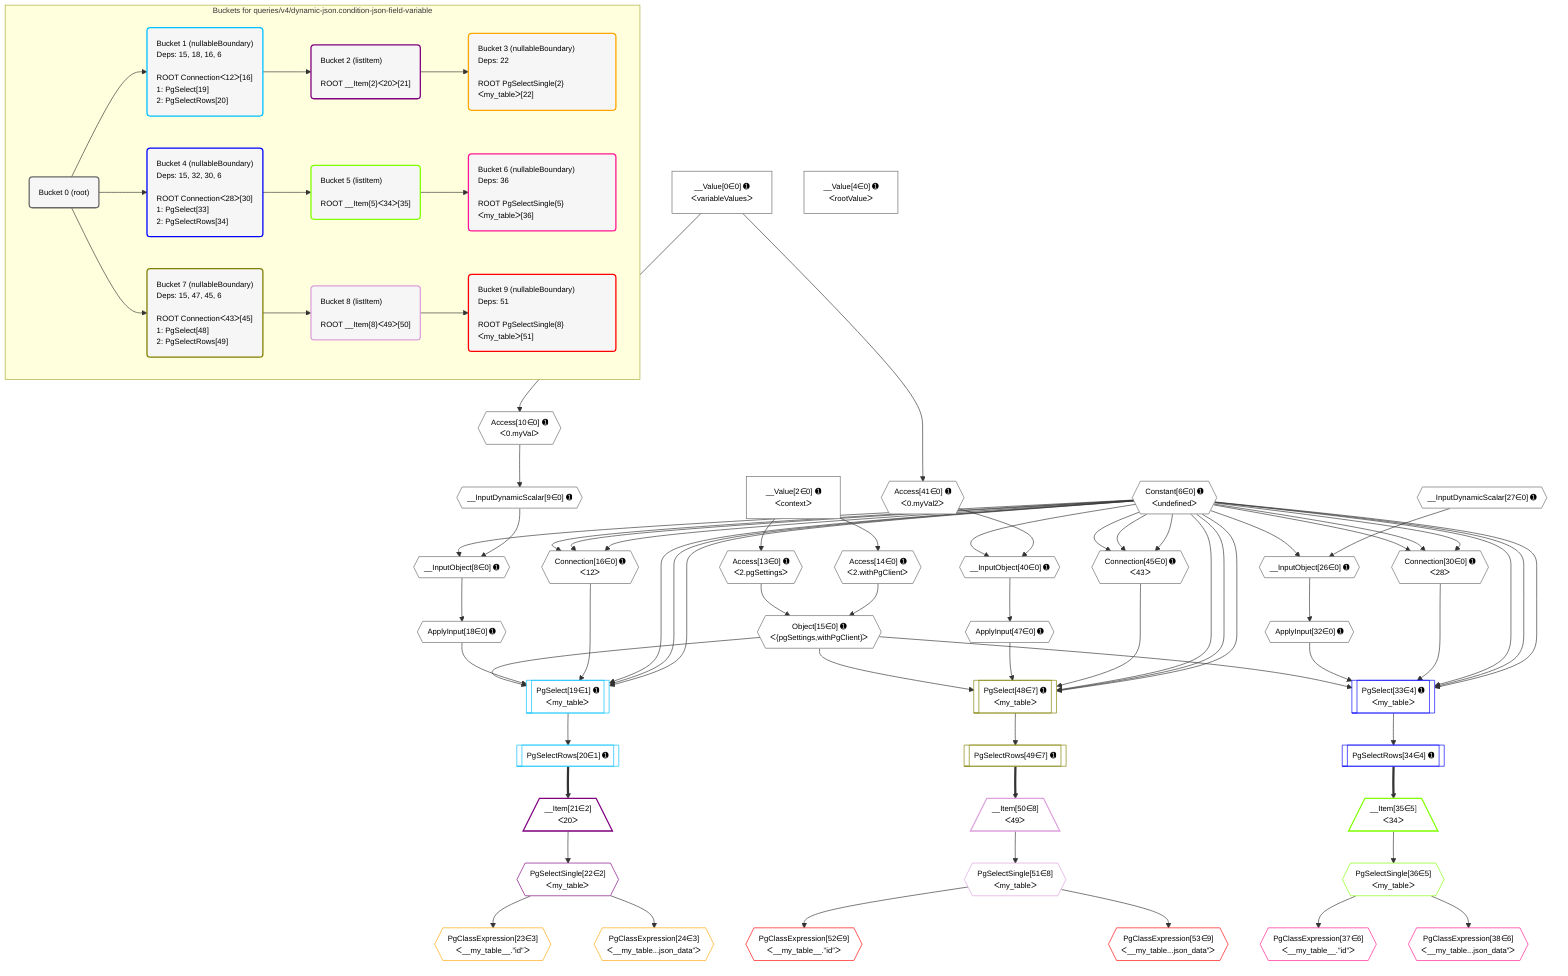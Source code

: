%%{init: {'themeVariables': { 'fontSize': '12px'}}}%%
graph TD
    classDef path fill:#eee,stroke:#000,color:#000
    classDef plan fill:#fff,stroke-width:1px,color:#000
    classDef itemplan fill:#fff,stroke-width:2px,color:#000
    classDef unbatchedplan fill:#dff,stroke-width:1px,color:#000
    classDef sideeffectplan fill:#fcc,stroke-width:2px,color:#000
    classDef bucket fill:#f6f6f6,color:#000,stroke-width:2px,text-align:left


    %% plan dependencies
    Connection16{{"Connection[16∈0] ➊<br />ᐸ12ᐳ"}}:::plan
    Constant6{{"Constant[6∈0] ➊<br />ᐸundefinedᐳ"}}:::plan
    Constant6 & Constant6 & Constant6 --> Connection16
    Connection30{{"Connection[30∈0] ➊<br />ᐸ28ᐳ"}}:::plan
    Constant6 & Constant6 & Constant6 --> Connection30
    Connection45{{"Connection[45∈0] ➊<br />ᐸ43ᐳ"}}:::plan
    Constant6 & Constant6 & Constant6 --> Connection45
    __InputObject8{{"__InputObject[8∈0] ➊"}}:::plan
    __InputDynamicScalar9{{"__InputDynamicScalar[9∈0] ➊"}}:::plan
    Constant6 & __InputDynamicScalar9 --> __InputObject8
    Object15{{"Object[15∈0] ➊<br />ᐸ{pgSettings,withPgClient}ᐳ"}}:::plan
    Access13{{"Access[13∈0] ➊<br />ᐸ2.pgSettingsᐳ"}}:::plan
    Access14{{"Access[14∈0] ➊<br />ᐸ2.withPgClientᐳ"}}:::plan
    Access13 & Access14 --> Object15
    __InputObject26{{"__InputObject[26∈0] ➊"}}:::plan
    __InputDynamicScalar27{{"__InputDynamicScalar[27∈0] ➊"}}:::plan
    Constant6 & __InputDynamicScalar27 --> __InputObject26
    __InputObject40{{"__InputObject[40∈0] ➊"}}:::plan
    Access41{{"Access[41∈0] ➊<br />ᐸ0.myVal2ᐳ"}}:::plan
    Constant6 & Access41 --> __InputObject40
    Access10{{"Access[10∈0] ➊<br />ᐸ0.myValᐳ"}}:::plan
    Access10 --> __InputDynamicScalar9
    __Value0["__Value[0∈0] ➊<br />ᐸvariableValuesᐳ"]:::plan
    __Value0 --> Access10
    __Value2["__Value[2∈0] ➊<br />ᐸcontextᐳ"]:::plan
    __Value2 --> Access13
    __Value2 --> Access14
    ApplyInput18{{"ApplyInput[18∈0] ➊"}}:::plan
    __InputObject8 --> ApplyInput18
    ApplyInput32{{"ApplyInput[32∈0] ➊"}}:::plan
    __InputObject26 --> ApplyInput32
    __Value0 --> Access41
    ApplyInput47{{"ApplyInput[47∈0] ➊"}}:::plan
    __InputObject40 --> ApplyInput47
    __Value4["__Value[4∈0] ➊<br />ᐸrootValueᐳ"]:::plan
    PgSelect19[["PgSelect[19∈1] ➊<br />ᐸmy_tableᐳ"]]:::plan
    Object15 & ApplyInput18 & Connection16 & Constant6 & Constant6 & Constant6 --> PgSelect19
    PgSelectRows20[["PgSelectRows[20∈1] ➊"]]:::plan
    PgSelect19 --> PgSelectRows20
    __Item21[/"__Item[21∈2]<br />ᐸ20ᐳ"\]:::itemplan
    PgSelectRows20 ==> __Item21
    PgSelectSingle22{{"PgSelectSingle[22∈2]<br />ᐸmy_tableᐳ"}}:::plan
    __Item21 --> PgSelectSingle22
    PgClassExpression23{{"PgClassExpression[23∈3]<br />ᐸ__my_table__.”id”ᐳ"}}:::plan
    PgSelectSingle22 --> PgClassExpression23
    PgClassExpression24{{"PgClassExpression[24∈3]<br />ᐸ__my_table...json_data”ᐳ"}}:::plan
    PgSelectSingle22 --> PgClassExpression24
    PgSelect33[["PgSelect[33∈4] ➊<br />ᐸmy_tableᐳ"]]:::plan
    Object15 & ApplyInput32 & Connection30 & Constant6 & Constant6 & Constant6 --> PgSelect33
    PgSelectRows34[["PgSelectRows[34∈4] ➊"]]:::plan
    PgSelect33 --> PgSelectRows34
    __Item35[/"__Item[35∈5]<br />ᐸ34ᐳ"\]:::itemplan
    PgSelectRows34 ==> __Item35
    PgSelectSingle36{{"PgSelectSingle[36∈5]<br />ᐸmy_tableᐳ"}}:::plan
    __Item35 --> PgSelectSingle36
    PgClassExpression37{{"PgClassExpression[37∈6]<br />ᐸ__my_table__.”id”ᐳ"}}:::plan
    PgSelectSingle36 --> PgClassExpression37
    PgClassExpression38{{"PgClassExpression[38∈6]<br />ᐸ__my_table...json_data”ᐳ"}}:::plan
    PgSelectSingle36 --> PgClassExpression38
    PgSelect48[["PgSelect[48∈7] ➊<br />ᐸmy_tableᐳ"]]:::plan
    Object15 & ApplyInput47 & Connection45 & Constant6 & Constant6 & Constant6 --> PgSelect48
    PgSelectRows49[["PgSelectRows[49∈7] ➊"]]:::plan
    PgSelect48 --> PgSelectRows49
    __Item50[/"__Item[50∈8]<br />ᐸ49ᐳ"\]:::itemplan
    PgSelectRows49 ==> __Item50
    PgSelectSingle51{{"PgSelectSingle[51∈8]<br />ᐸmy_tableᐳ"}}:::plan
    __Item50 --> PgSelectSingle51
    PgClassExpression52{{"PgClassExpression[52∈9]<br />ᐸ__my_table__.”id”ᐳ"}}:::plan
    PgSelectSingle51 --> PgClassExpression52
    PgClassExpression53{{"PgClassExpression[53∈9]<br />ᐸ__my_table...json_data”ᐳ"}}:::plan
    PgSelectSingle51 --> PgClassExpression53

    %% define steps

    subgraph "Buckets for queries/v4/dynamic-json.condition-json-field-variable"
    Bucket0("Bucket 0 (root)"):::bucket
    classDef bucket0 stroke:#696969
    class Bucket0,__Value0,__Value2,__Value4,Constant6,__InputObject8,__InputDynamicScalar9,Access10,Access13,Access14,Object15,Connection16,ApplyInput18,__InputObject26,__InputDynamicScalar27,Connection30,ApplyInput32,__InputObject40,Access41,Connection45,ApplyInput47 bucket0
    Bucket1("Bucket 1 (nullableBoundary)<br />Deps: 15, 18, 16, 6<br /><br />ROOT Connectionᐸ12ᐳ[16]<br />1: PgSelect[19]<br />2: PgSelectRows[20]"):::bucket
    classDef bucket1 stroke:#00bfff
    class Bucket1,PgSelect19,PgSelectRows20 bucket1
    Bucket2("Bucket 2 (listItem)<br /><br />ROOT __Item{2}ᐸ20ᐳ[21]"):::bucket
    classDef bucket2 stroke:#7f007f
    class Bucket2,__Item21,PgSelectSingle22 bucket2
    Bucket3("Bucket 3 (nullableBoundary)<br />Deps: 22<br /><br />ROOT PgSelectSingle{2}ᐸmy_tableᐳ[22]"):::bucket
    classDef bucket3 stroke:#ffa500
    class Bucket3,PgClassExpression23,PgClassExpression24 bucket3
    Bucket4("Bucket 4 (nullableBoundary)<br />Deps: 15, 32, 30, 6<br /><br />ROOT Connectionᐸ28ᐳ[30]<br />1: PgSelect[33]<br />2: PgSelectRows[34]"):::bucket
    classDef bucket4 stroke:#0000ff
    class Bucket4,PgSelect33,PgSelectRows34 bucket4
    Bucket5("Bucket 5 (listItem)<br /><br />ROOT __Item{5}ᐸ34ᐳ[35]"):::bucket
    classDef bucket5 stroke:#7fff00
    class Bucket5,__Item35,PgSelectSingle36 bucket5
    Bucket6("Bucket 6 (nullableBoundary)<br />Deps: 36<br /><br />ROOT PgSelectSingle{5}ᐸmy_tableᐳ[36]"):::bucket
    classDef bucket6 stroke:#ff1493
    class Bucket6,PgClassExpression37,PgClassExpression38 bucket6
    Bucket7("Bucket 7 (nullableBoundary)<br />Deps: 15, 47, 45, 6<br /><br />ROOT Connectionᐸ43ᐳ[45]<br />1: PgSelect[48]<br />2: PgSelectRows[49]"):::bucket
    classDef bucket7 stroke:#808000
    class Bucket7,PgSelect48,PgSelectRows49 bucket7
    Bucket8("Bucket 8 (listItem)<br /><br />ROOT __Item{8}ᐸ49ᐳ[50]"):::bucket
    classDef bucket8 stroke:#dda0dd
    class Bucket8,__Item50,PgSelectSingle51 bucket8
    Bucket9("Bucket 9 (nullableBoundary)<br />Deps: 51<br /><br />ROOT PgSelectSingle{8}ᐸmy_tableᐳ[51]"):::bucket
    classDef bucket9 stroke:#ff0000
    class Bucket9,PgClassExpression52,PgClassExpression53 bucket9
    Bucket0 --> Bucket1 & Bucket4 & Bucket7
    Bucket1 --> Bucket2
    Bucket2 --> Bucket3
    Bucket4 --> Bucket5
    Bucket5 --> Bucket6
    Bucket7 --> Bucket8
    Bucket8 --> Bucket9
    end